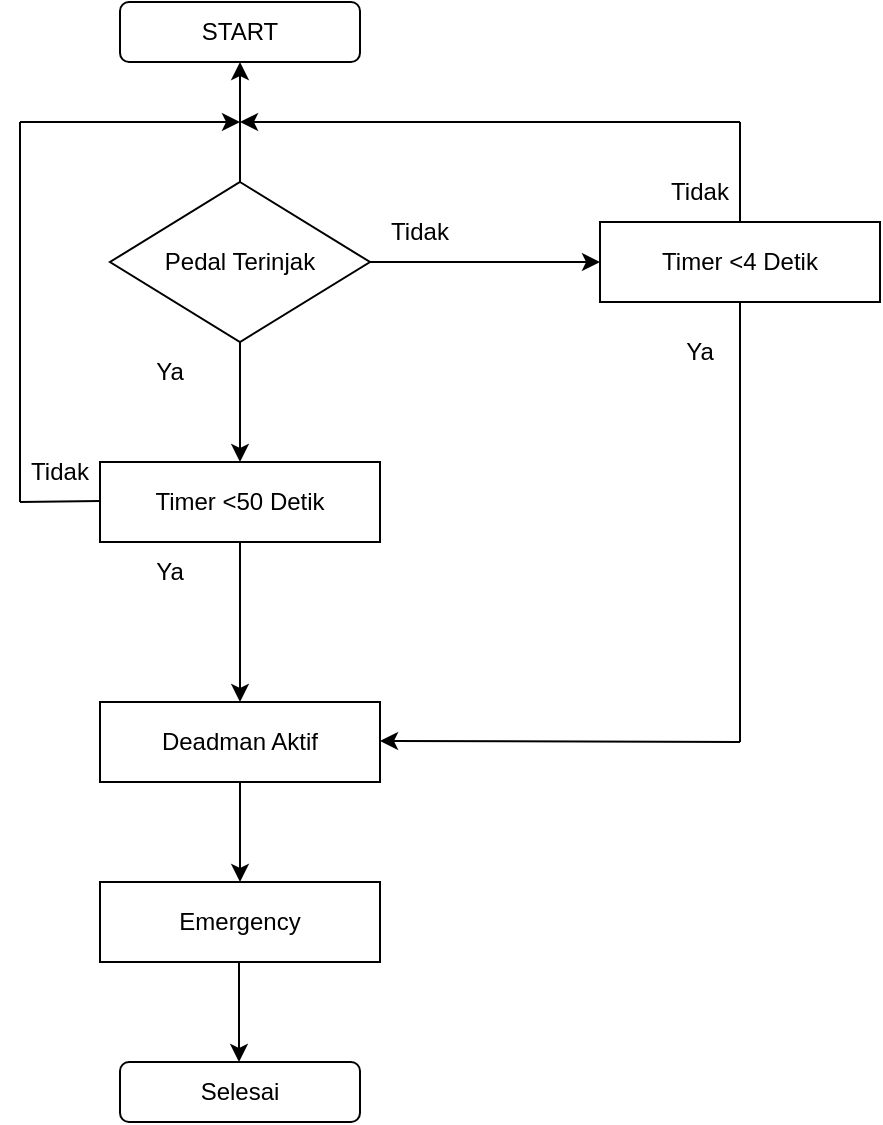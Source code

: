 <mxfile version="21.5.2" type="github">
  <diagram name="Page-1" id="ZJutWekRhT-bsVNeIyz7">
    <mxGraphModel dx="1165" dy="724" grid="0" gridSize="10" guides="1" tooltips="1" connect="1" arrows="1" fold="1" page="1" pageScale="1" pageWidth="850" pageHeight="1100" math="0" shadow="0">
      <root>
        <mxCell id="0" />
        <mxCell id="1" parent="0" />
        <mxCell id="BjNvPeV_TE69Z3a_Tdgm-1" value="START" style="rounded=1;whiteSpace=wrap;html=1;" vertex="1" parent="1">
          <mxGeometry x="134" y="80" width="120" height="30" as="geometry" />
        </mxCell>
        <mxCell id="BjNvPeV_TE69Z3a_Tdgm-3" value="" style="edgeStyle=orthogonalEdgeStyle;rounded=0;orthogonalLoop=1;jettySize=auto;html=1;" edge="1" parent="1" source="BjNvPeV_TE69Z3a_Tdgm-2" target="BjNvPeV_TE69Z3a_Tdgm-1">
          <mxGeometry relative="1" as="geometry" />
        </mxCell>
        <mxCell id="BjNvPeV_TE69Z3a_Tdgm-8" value="" style="edgeStyle=orthogonalEdgeStyle;rounded=0;orthogonalLoop=1;jettySize=auto;html=1;" edge="1" parent="1" source="BjNvPeV_TE69Z3a_Tdgm-2" target="BjNvPeV_TE69Z3a_Tdgm-7">
          <mxGeometry relative="1" as="geometry" />
        </mxCell>
        <mxCell id="BjNvPeV_TE69Z3a_Tdgm-2" value="Pedal Terinjak" style="rhombus;whiteSpace=wrap;html=1;" vertex="1" parent="1">
          <mxGeometry x="129" y="170" width="130" height="80" as="geometry" />
        </mxCell>
        <mxCell id="BjNvPeV_TE69Z3a_Tdgm-13" value="" style="edgeStyle=orthogonalEdgeStyle;rounded=0;orthogonalLoop=1;jettySize=auto;html=1;" edge="1" parent="1" source="BjNvPeV_TE69Z3a_Tdgm-5" target="BjNvPeV_TE69Z3a_Tdgm-12">
          <mxGeometry relative="1" as="geometry" />
        </mxCell>
        <mxCell id="BjNvPeV_TE69Z3a_Tdgm-5" value="Timer &amp;lt;50 Detik" style="rounded=0;whiteSpace=wrap;html=1;" vertex="1" parent="1">
          <mxGeometry x="124" y="310" width="140" height="40" as="geometry" />
        </mxCell>
        <mxCell id="BjNvPeV_TE69Z3a_Tdgm-7" value="Timer &amp;lt;4 Detik" style="rounded=0;whiteSpace=wrap;html=1;" vertex="1" parent="1">
          <mxGeometry x="374" y="190" width="140" height="40" as="geometry" />
        </mxCell>
        <mxCell id="BjNvPeV_TE69Z3a_Tdgm-9" value="Ya" style="text;html=1;strokeColor=none;fillColor=none;align=center;verticalAlign=middle;whiteSpace=wrap;rounded=0;" vertex="1" parent="1">
          <mxGeometry x="129" y="250" width="60" height="30" as="geometry" />
        </mxCell>
        <mxCell id="BjNvPeV_TE69Z3a_Tdgm-10" value="Tidak" style="text;html=1;strokeColor=none;fillColor=none;align=center;verticalAlign=middle;whiteSpace=wrap;rounded=0;" vertex="1" parent="1">
          <mxGeometry x="254" y="180" width="60" height="30" as="geometry" />
        </mxCell>
        <mxCell id="BjNvPeV_TE69Z3a_Tdgm-12" value="Deadman Aktif" style="rounded=0;whiteSpace=wrap;html=1;" vertex="1" parent="1">
          <mxGeometry x="124" y="430" width="140" height="40" as="geometry" />
        </mxCell>
        <mxCell id="BjNvPeV_TE69Z3a_Tdgm-16" value="" style="endArrow=classic;html=1;rounded=0;" edge="1" parent="1">
          <mxGeometry width="50" height="50" relative="1" as="geometry">
            <mxPoint x="444" y="140" as="sourcePoint" />
            <mxPoint x="194" y="140" as="targetPoint" />
          </mxGeometry>
        </mxCell>
        <mxCell id="BjNvPeV_TE69Z3a_Tdgm-18" value="Ya" style="text;html=1;strokeColor=none;fillColor=none;align=center;verticalAlign=middle;whiteSpace=wrap;rounded=0;" vertex="1" parent="1">
          <mxGeometry x="129" y="350" width="60" height="30" as="geometry" />
        </mxCell>
        <mxCell id="BjNvPeV_TE69Z3a_Tdgm-19" value="Ya" style="text;html=1;strokeColor=none;fillColor=none;align=center;verticalAlign=middle;whiteSpace=wrap;rounded=0;" vertex="1" parent="1">
          <mxGeometry x="394" y="240" width="60" height="30" as="geometry" />
        </mxCell>
        <mxCell id="BjNvPeV_TE69Z3a_Tdgm-20" value="" style="endArrow=none;html=1;rounded=0;exitX=0.5;exitY=0;exitDx=0;exitDy=0;" edge="1" parent="1" source="BjNvPeV_TE69Z3a_Tdgm-7">
          <mxGeometry width="50" height="50" relative="1" as="geometry">
            <mxPoint x="449" y="190" as="sourcePoint" />
            <mxPoint x="444" y="140" as="targetPoint" />
          </mxGeometry>
        </mxCell>
        <mxCell id="BjNvPeV_TE69Z3a_Tdgm-21" value="" style="endArrow=classic;html=1;rounded=0;exitX=0.5;exitY=1;exitDx=0;exitDy=0;entryX=0.5;entryY=0;entryDx=0;entryDy=0;" edge="1" parent="1" source="BjNvPeV_TE69Z3a_Tdgm-2" target="BjNvPeV_TE69Z3a_Tdgm-5">
          <mxGeometry width="50" height="50" relative="1" as="geometry">
            <mxPoint x="324" y="340" as="sourcePoint" />
            <mxPoint x="374" y="290" as="targetPoint" />
          </mxGeometry>
        </mxCell>
        <mxCell id="BjNvPeV_TE69Z3a_Tdgm-22" value="Tidak" style="text;html=1;strokeColor=none;fillColor=none;align=center;verticalAlign=middle;whiteSpace=wrap;rounded=0;" vertex="1" parent="1">
          <mxGeometry x="394" y="160" width="60" height="30" as="geometry" />
        </mxCell>
        <mxCell id="BjNvPeV_TE69Z3a_Tdgm-23" value="" style="endArrow=none;html=1;rounded=0;entryX=0.5;entryY=1;entryDx=0;entryDy=0;" edge="1" parent="1" target="BjNvPeV_TE69Z3a_Tdgm-7">
          <mxGeometry width="50" height="50" relative="1" as="geometry">
            <mxPoint x="444" y="450" as="sourcePoint" />
            <mxPoint x="374" y="290" as="targetPoint" />
          </mxGeometry>
        </mxCell>
        <mxCell id="BjNvPeV_TE69Z3a_Tdgm-24" value="" style="endArrow=classic;html=1;rounded=0;" edge="1" parent="1">
          <mxGeometry width="50" height="50" relative="1" as="geometry">
            <mxPoint x="444" y="450" as="sourcePoint" />
            <mxPoint x="264" y="449.5" as="targetPoint" />
          </mxGeometry>
        </mxCell>
        <mxCell id="BjNvPeV_TE69Z3a_Tdgm-25" value="" style="endArrow=none;html=1;rounded=0;" edge="1" parent="1">
          <mxGeometry width="50" height="50" relative="1" as="geometry">
            <mxPoint x="84" y="330" as="sourcePoint" />
            <mxPoint x="124" y="329.5" as="targetPoint" />
          </mxGeometry>
        </mxCell>
        <mxCell id="BjNvPeV_TE69Z3a_Tdgm-26" value="" style="endArrow=none;html=1;rounded=0;" edge="1" parent="1">
          <mxGeometry width="50" height="50" relative="1" as="geometry">
            <mxPoint x="84" y="330" as="sourcePoint" />
            <mxPoint x="84" y="140" as="targetPoint" />
          </mxGeometry>
        </mxCell>
        <mxCell id="BjNvPeV_TE69Z3a_Tdgm-27" value="" style="endArrow=classic;html=1;rounded=0;" edge="1" parent="1">
          <mxGeometry width="50" height="50" relative="1" as="geometry">
            <mxPoint x="84" y="140" as="sourcePoint" />
            <mxPoint x="194" y="140" as="targetPoint" />
          </mxGeometry>
        </mxCell>
        <mxCell id="BjNvPeV_TE69Z3a_Tdgm-28" value="Tidak" style="text;html=1;strokeColor=none;fillColor=none;align=center;verticalAlign=middle;whiteSpace=wrap;rounded=0;" vertex="1" parent="1">
          <mxGeometry x="74" y="300" width="60" height="30" as="geometry" />
        </mxCell>
        <mxCell id="BjNvPeV_TE69Z3a_Tdgm-29" value="" style="endArrow=classic;html=1;rounded=0;exitX=0.5;exitY=1;exitDx=0;exitDy=0;" edge="1" parent="1" source="BjNvPeV_TE69Z3a_Tdgm-12">
          <mxGeometry width="50" height="50" relative="1" as="geometry">
            <mxPoint x="324" y="340" as="sourcePoint" />
            <mxPoint x="194" y="520" as="targetPoint" />
            <Array as="points">
              <mxPoint x="194" y="490" />
            </Array>
          </mxGeometry>
        </mxCell>
        <mxCell id="BjNvPeV_TE69Z3a_Tdgm-31" value="Emergency" style="rounded=0;whiteSpace=wrap;html=1;" vertex="1" parent="1">
          <mxGeometry x="124" y="520" width="140" height="40" as="geometry" />
        </mxCell>
        <mxCell id="BjNvPeV_TE69Z3a_Tdgm-33" value="Selesai" style="rounded=1;whiteSpace=wrap;html=1;" vertex="1" parent="1">
          <mxGeometry x="134" y="610" width="120" height="30" as="geometry" />
        </mxCell>
        <mxCell id="BjNvPeV_TE69Z3a_Tdgm-34" value="" style="endArrow=classic;html=1;rounded=0;exitX=0.5;exitY=1;exitDx=0;exitDy=0;" edge="1" parent="1">
          <mxGeometry width="50" height="50" relative="1" as="geometry">
            <mxPoint x="193.5" y="560" as="sourcePoint" />
            <mxPoint x="193.5" y="610" as="targetPoint" />
            <Array as="points" />
          </mxGeometry>
        </mxCell>
      </root>
    </mxGraphModel>
  </diagram>
</mxfile>
